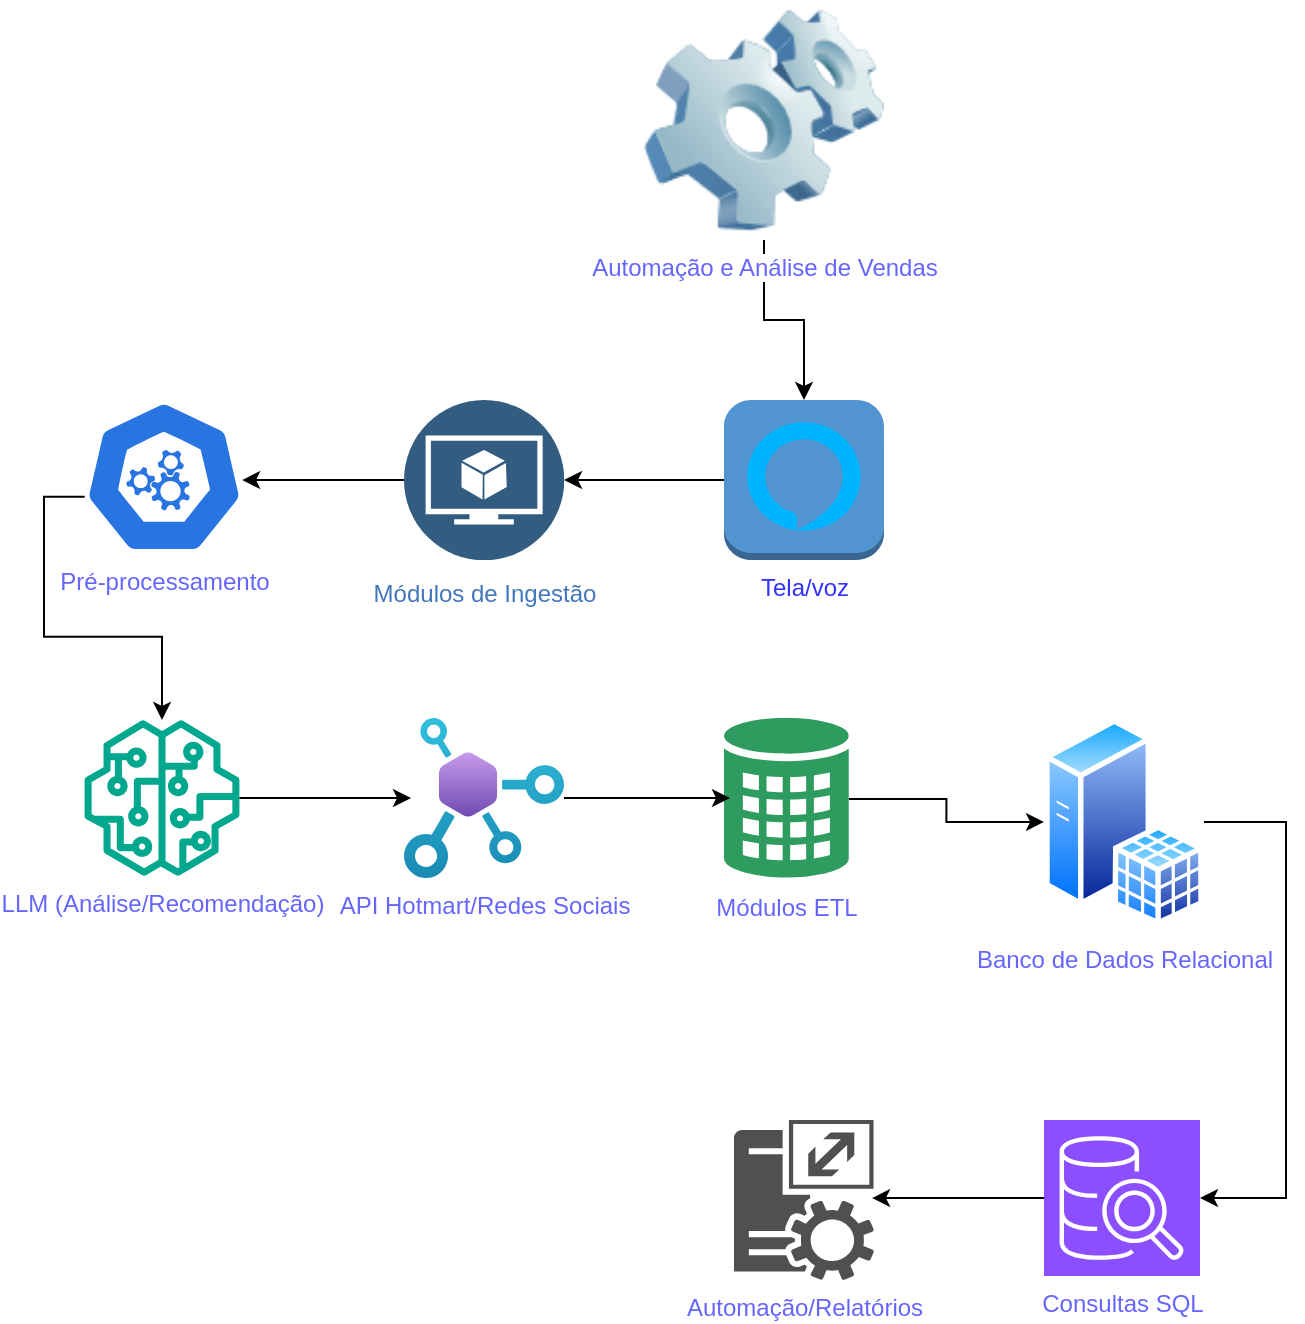 <mxfile version="28.0.6">
  <diagram name="Página-1" id="6LKFg9hf2HAT_kh80acu">
    <mxGraphModel dx="872" dy="534" grid="1" gridSize="10" guides="1" tooltips="1" connect="1" arrows="1" fold="1" page="1" pageScale="1" pageWidth="827" pageHeight="1169" math="0" shadow="0">
      <root>
        <mxCell id="0" />
        <mxCell id="1" parent="0" />
        <mxCell id="vvGAsTG8AbVY1-xq1H39-13" style="edgeStyle=orthogonalEdgeStyle;rounded=0;orthogonalLoop=1;jettySize=auto;html=1;entryX=1;entryY=0.5;entryDx=0;entryDy=0;" edge="1" parent="1" source="vvGAsTG8AbVY1-xq1H39-7" target="vvGAsTG8AbVY1-xq1H39-12">
          <mxGeometry relative="1" as="geometry" />
        </mxCell>
        <mxCell id="vvGAsTG8AbVY1-xq1H39-7" value="&lt;font style=&quot;vertical-align: inherit;&quot;&gt;&lt;font style=&quot;vertical-align: inherit;&quot;&gt;&lt;font style=&quot;vertical-align: inherit;&quot;&gt;&lt;font style=&quot;vertical-align: inherit; color: rgb(51, 51, 255);&quot;&gt;Tela/voz&lt;/font&gt;&lt;/font&gt;&lt;/font&gt;&lt;/font&gt;" style="outlineConnect=0;dashed=0;verticalLabelPosition=bottom;verticalAlign=top;align=center;html=1;shape=mxgraph.aws3.alexa_voice_service;fillColor=#5294CF;gradientColor=none;" vertex="1" parent="1">
          <mxGeometry x="440" y="200" width="80" height="80" as="geometry" />
        </mxCell>
        <mxCell id="vvGAsTG8AbVY1-xq1H39-10" value="" style="edgeStyle=orthogonalEdgeStyle;rounded=0;orthogonalLoop=1;jettySize=auto;html=1;" edge="1" parent="1" source="vvGAsTG8AbVY1-xq1H39-9" target="vvGAsTG8AbVY1-xq1H39-7">
          <mxGeometry relative="1" as="geometry" />
        </mxCell>
        <mxCell id="vvGAsTG8AbVY1-xq1H39-9" value="&lt;font style=&quot;vertical-align: inherit;&quot;&gt;&lt;font style=&quot;vertical-align: inherit; color: rgb(102, 102, 255);&quot;&gt;Automação e Análise de Vendas&lt;/font&gt;&lt;/font&gt;" style="image;html=1;image=img/lib/clip_art/computers/Software_128x128.png" vertex="1" parent="1">
          <mxGeometry x="400" width="120" height="120" as="geometry" />
        </mxCell>
        <mxCell id="vvGAsTG8AbVY1-xq1H39-12" value="Módulos de Ingestão" style="image;aspect=fixed;perimeter=ellipsePerimeter;html=1;align=center;shadow=0;dashed=0;fontColor=#4277BB;labelBackgroundColor=default;fontSize=12;spacingTop=3;image=img/lib/ibm/data/model.svg;" vertex="1" parent="1">
          <mxGeometry x="280" y="200" width="80" height="80" as="geometry" />
        </mxCell>
        <mxCell id="vvGAsTG8AbVY1-xq1H39-22" style="edgeStyle=orthogonalEdgeStyle;rounded=0;orthogonalLoop=1;jettySize=auto;html=1;exitX=0.005;exitY=0.63;exitDx=0;exitDy=0;exitPerimeter=0;" edge="1" parent="1" source="vvGAsTG8AbVY1-xq1H39-14" target="vvGAsTG8AbVY1-xq1H39-16">
          <mxGeometry relative="1" as="geometry" />
        </mxCell>
        <mxCell id="vvGAsTG8AbVY1-xq1H39-14" value="&lt;font style=&quot;color: rgb(102, 102, 255);&quot;&gt;Pré-processamento&lt;/font&gt;" style="aspect=fixed;sketch=0;html=1;dashed=0;whitespace=wrap;verticalLabelPosition=bottom;verticalAlign=top;fillColor=#2875E2;strokeColor=#ffffff;points=[[0.005,0.63,0],[0.1,0.2,0],[0.9,0.2,0],[0.5,0,0],[0.995,0.63,0],[0.72,0.99,0],[0.5,1,0],[0.28,0.99,0]];shape=mxgraph.kubernetes.icon2;prIcon=api" vertex="1" parent="1">
          <mxGeometry x="120" y="200" width="80" height="76.79" as="geometry" />
        </mxCell>
        <mxCell id="vvGAsTG8AbVY1-xq1H39-15" style="edgeStyle=orthogonalEdgeStyle;rounded=0;orthogonalLoop=1;jettySize=auto;html=1;entryX=0.988;entryY=0.521;entryDx=0;entryDy=0;entryPerimeter=0;" edge="1" parent="1" source="vvGAsTG8AbVY1-xq1H39-12" target="vvGAsTG8AbVY1-xq1H39-14">
          <mxGeometry relative="1" as="geometry" />
        </mxCell>
        <mxCell id="vvGAsTG8AbVY1-xq1H39-16" value="&lt;font style=&quot;color: rgb(102, 102, 255);&quot;&gt;LLM (Análise/Recomendação)&lt;/font&gt;" style="sketch=0;outlineConnect=0;fontColor=#232F3E;gradientColor=none;fillColor=#01A88D;strokeColor=none;dashed=0;verticalLabelPosition=bottom;verticalAlign=top;align=center;html=1;fontSize=12;fontStyle=0;aspect=fixed;pointerEvents=1;shape=mxgraph.aws4.sagemaker_model;" vertex="1" parent="1">
          <mxGeometry x="120" y="360" width="78" height="78" as="geometry" />
        </mxCell>
        <mxCell id="vvGAsTG8AbVY1-xq1H39-23" value="&lt;font style=&quot;color: rgb(102, 102, 255);&quot;&gt;API Hotmart/Redes Sociais&lt;/font&gt;" style="image;aspect=fixed;html=1;points=[];align=center;fontSize=12;image=img/lib/azure2/web/API_Center.svg;" vertex="1" parent="1">
          <mxGeometry x="280" y="359" width="80" height="80" as="geometry" />
        </mxCell>
        <mxCell id="vvGAsTG8AbVY1-xq1H39-24" style="edgeStyle=orthogonalEdgeStyle;rounded=0;orthogonalLoop=1;jettySize=auto;html=1;entryX=0.044;entryY=0.5;entryDx=0;entryDy=0;entryPerimeter=0;" edge="1" parent="1" source="vvGAsTG8AbVY1-xq1H39-16" target="vvGAsTG8AbVY1-xq1H39-23">
          <mxGeometry relative="1" as="geometry" />
        </mxCell>
        <mxCell id="vvGAsTG8AbVY1-xq1H39-28" style="edgeStyle=orthogonalEdgeStyle;rounded=0;orthogonalLoop=1;jettySize=auto;html=1;entryX=0;entryY=0.5;entryDx=0;entryDy=0;" edge="1" parent="1" source="vvGAsTG8AbVY1-xq1H39-25" target="vvGAsTG8AbVY1-xq1H39-27">
          <mxGeometry relative="1" as="geometry">
            <mxPoint x="580" y="399.5" as="targetPoint" />
          </mxGeometry>
        </mxCell>
        <mxCell id="vvGAsTG8AbVY1-xq1H39-25" value="&lt;font style=&quot;color: rgb(102, 102, 255);&quot;&gt;Módulos ETL&lt;/font&gt;" style="sketch=0;html=1;aspect=fixed;strokeColor=none;shadow=0;align=center;fillColor=#2D9C5E;verticalAlign=top;labelPosition=center;verticalLabelPosition=bottom;shape=mxgraph.gcp2.external_data_center" vertex="1" parent="1">
          <mxGeometry x="440" y="359" width="62.37" height="81" as="geometry" />
        </mxCell>
        <mxCell id="vvGAsTG8AbVY1-xq1H39-26" style="edgeStyle=orthogonalEdgeStyle;rounded=0;orthogonalLoop=1;jettySize=auto;html=1;entryX=0.048;entryY=0.494;entryDx=0;entryDy=0;entryPerimeter=0;" edge="1" parent="1" source="vvGAsTG8AbVY1-xq1H39-23" target="vvGAsTG8AbVY1-xq1H39-25">
          <mxGeometry relative="1" as="geometry" />
        </mxCell>
        <mxCell id="vvGAsTG8AbVY1-xq1H39-34" style="edgeStyle=orthogonalEdgeStyle;rounded=0;orthogonalLoop=1;jettySize=auto;html=1;exitX=1;exitY=0.5;exitDx=0;exitDy=0;" edge="1" parent="1" source="vvGAsTG8AbVY1-xq1H39-27" target="vvGAsTG8AbVY1-xq1H39-29">
          <mxGeometry relative="1" as="geometry">
            <mxPoint x="720" y="600" as="targetPoint" />
            <Array as="points">
              <mxPoint x="721" y="411" />
              <mxPoint x="721" y="599" />
            </Array>
          </mxGeometry>
        </mxCell>
        <mxCell id="vvGAsTG8AbVY1-xq1H39-27" value="&lt;font style=&quot;color: rgb(102, 102, 255);&quot;&gt;Banco de Dados Relacional&lt;/font&gt;" style="image;aspect=fixed;perimeter=ellipsePerimeter;html=1;align=center;shadow=0;dashed=0;spacingTop=3;image=img/lib/active_directory/sql_server.svg;" vertex="1" parent="1">
          <mxGeometry x="600" y="359" width="80" height="103.9" as="geometry" />
        </mxCell>
        <mxCell id="vvGAsTG8AbVY1-xq1H39-29" value="&lt;font style=&quot;color: rgb(102, 102, 255);&quot;&gt;Consultas SQL&lt;/font&gt;" style="sketch=0;points=[[0,0,0],[0.25,0,0],[0.5,0,0],[0.75,0,0],[1,0,0],[0,1,0],[0.25,1,0],[0.5,1,0],[0.75,1,0],[1,1,0],[0,0.25,0],[0,0.5,0],[0,0.75,0],[1,0.25,0],[1,0.5,0],[1,0.75,0]];outlineConnect=0;fontColor=#232F3E;fillColor=#8C4FFF;strokeColor=#ffffff;dashed=0;verticalLabelPosition=bottom;verticalAlign=top;align=center;html=1;fontSize=12;fontStyle=0;aspect=fixed;shape=mxgraph.aws4.resourceIcon;resIcon=mxgraph.aws4.sql_workbench;" vertex="1" parent="1">
          <mxGeometry x="600" y="560" width="78" height="78" as="geometry" />
        </mxCell>
        <mxCell id="vvGAsTG8AbVY1-xq1H39-35" value="&lt;font style=&quot;color: rgb(102, 102, 255);&quot;&gt;Automação/Relatórios&lt;/font&gt;" style="sketch=0;pointerEvents=1;shadow=0;dashed=0;html=1;strokeColor=none;fillColor=#505050;labelPosition=center;verticalLabelPosition=bottom;verticalAlign=top;outlineConnect=0;align=center;shape=mxgraph.office.services.call_admission_control_service;" vertex="1" parent="1">
          <mxGeometry x="445" y="560" width="70" height="80" as="geometry" />
        </mxCell>
        <mxCell id="vvGAsTG8AbVY1-xq1H39-36" style="edgeStyle=orthogonalEdgeStyle;rounded=0;orthogonalLoop=1;jettySize=auto;html=1;exitX=0;exitY=0.5;exitDx=0;exitDy=0;exitPerimeter=0;entryX=0.986;entryY=0.488;entryDx=0;entryDy=0;entryPerimeter=0;" edge="1" parent="1" source="vvGAsTG8AbVY1-xq1H39-29" target="vvGAsTG8AbVY1-xq1H39-35">
          <mxGeometry relative="1" as="geometry" />
        </mxCell>
      </root>
    </mxGraphModel>
  </diagram>
</mxfile>
